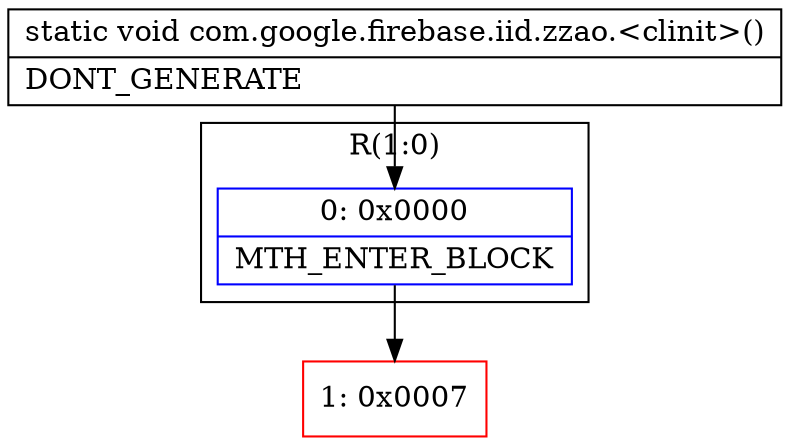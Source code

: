 digraph "CFG forcom.google.firebase.iid.zzao.\<clinit\>()V" {
subgraph cluster_Region_24940458 {
label = "R(1:0)";
node [shape=record,color=blue];
Node_0 [shape=record,label="{0\:\ 0x0000|MTH_ENTER_BLOCK\l}"];
}
Node_1 [shape=record,color=red,label="{1\:\ 0x0007}"];
MethodNode[shape=record,label="{static void com.google.firebase.iid.zzao.\<clinit\>()  | DONT_GENERATE\l}"];
MethodNode -> Node_0;
Node_0 -> Node_1;
}


